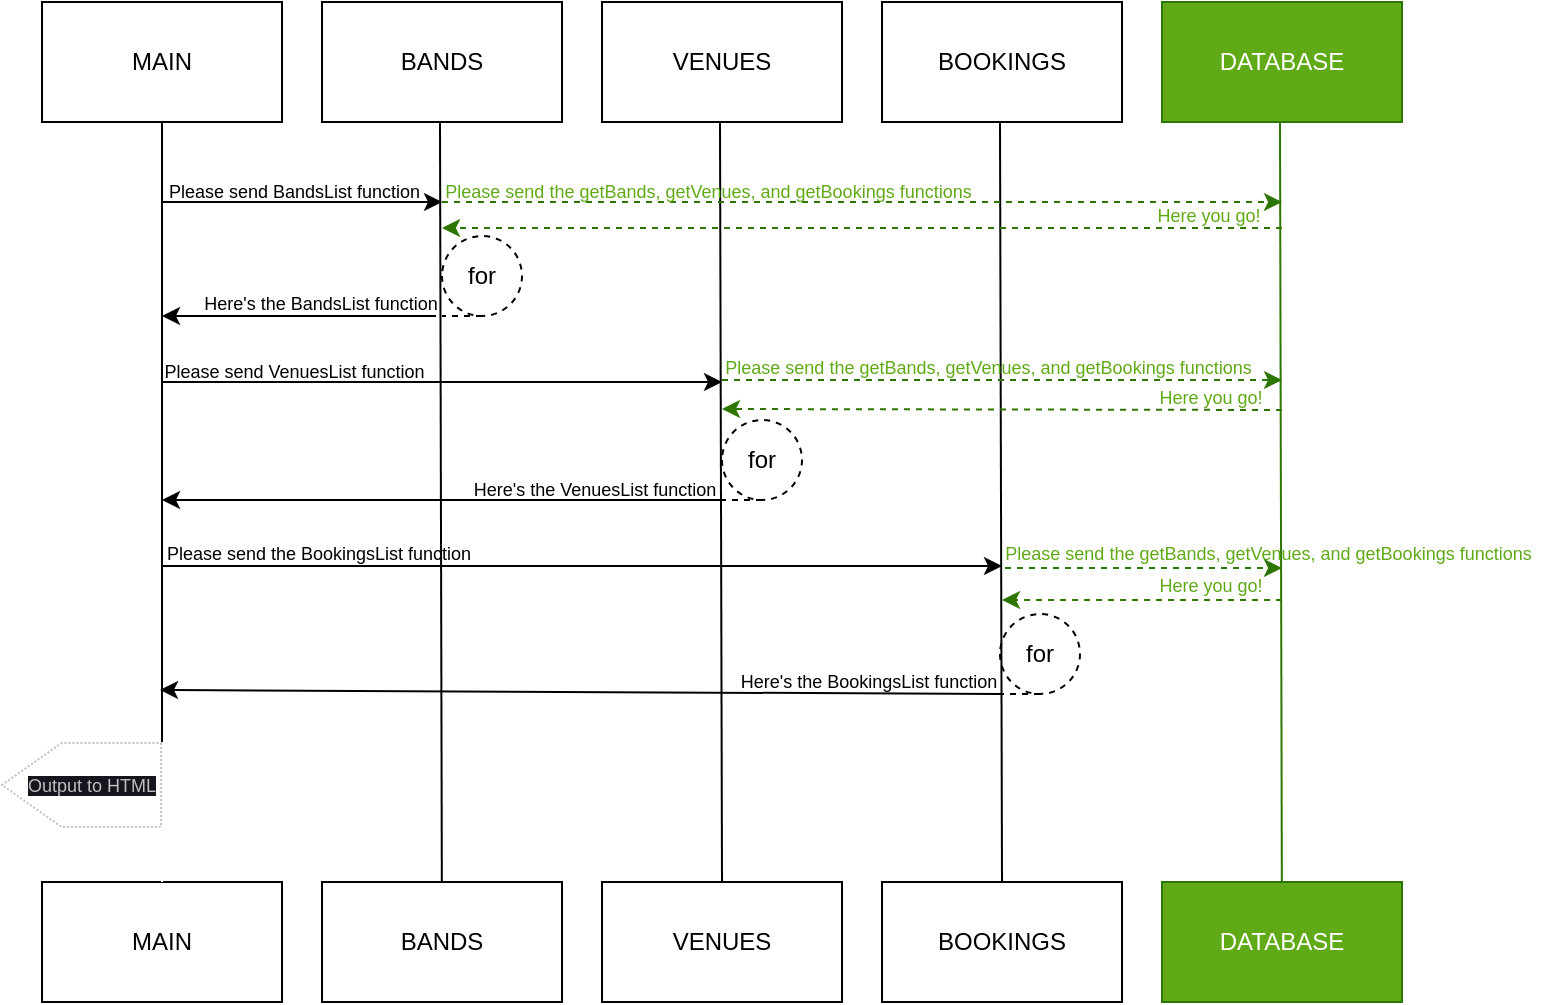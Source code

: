 <mxfile>
    <diagram id="a5XvcbdrCmP3CZcqWSbJ" name="Page-1">
        <mxGraphModel dx="1153" dy="809" grid="1" gridSize="10" guides="1" tooltips="1" connect="1" arrows="1" fold="1" page="1" pageScale="1" pageWidth="850" pageHeight="1100" math="0" shadow="0">
            <root>
                <mxCell id="0"/>
                <mxCell id="1" parent="0"/>
                <mxCell id="2" value="MAIN" style="rounded=0;whiteSpace=wrap;html=1;fontStyle=0" vertex="1" parent="1">
                    <mxGeometry x="40" y="40" width="120" height="60" as="geometry"/>
                </mxCell>
                <mxCell id="3" value="BANDS" style="rounded=0;whiteSpace=wrap;html=1;fontStyle=0" vertex="1" parent="1">
                    <mxGeometry x="180" y="40" width="120" height="60" as="geometry"/>
                </mxCell>
                <mxCell id="4" value="VENUES" style="rounded=0;whiteSpace=wrap;html=1;fontStyle=0" vertex="1" parent="1">
                    <mxGeometry x="320" y="40" width="120" height="60" as="geometry"/>
                </mxCell>
                <mxCell id="5" value="BOOKINGS" style="rounded=0;whiteSpace=wrap;html=1;fontStyle=0" vertex="1" parent="1">
                    <mxGeometry x="460" y="40" width="120" height="60" as="geometry"/>
                </mxCell>
                <mxCell id="8" value="" style="endArrow=none;html=1;entryX=0.5;entryY=1;entryDx=0;entryDy=0;fontStyle=0;exitX=1;exitY=0;exitDx=0;exitDy=0;exitPerimeter=0;" edge="1" parent="1" target="2">
                    <mxGeometry width="50" height="50" relative="1" as="geometry">
                        <mxPoint x="100" y="410" as="sourcePoint"/>
                        <mxPoint x="260" y="330" as="targetPoint"/>
                    </mxGeometry>
                </mxCell>
                <mxCell id="9" value="" style="endArrow=none;html=1;entryX=0.5;entryY=1;entryDx=0;entryDy=0;fontStyle=0" edge="1" parent="1" source="116">
                    <mxGeometry width="50" height="50" relative="1" as="geometry">
                        <mxPoint x="239" y="1070" as="sourcePoint"/>
                        <mxPoint x="239" y="100" as="targetPoint"/>
                    </mxGeometry>
                </mxCell>
                <mxCell id="10" value="" style="endArrow=none;html=1;entryX=0.5;entryY=1;entryDx=0;entryDy=0;fontStyle=0;exitX=0.5;exitY=0;exitDx=0;exitDy=0;" edge="1" parent="1" source="117">
                    <mxGeometry width="50" height="50" relative="1" as="geometry">
                        <mxPoint x="379" y="1074" as="sourcePoint"/>
                        <mxPoint x="379" y="100" as="targetPoint"/>
                    </mxGeometry>
                </mxCell>
                <mxCell id="11" value="" style="endArrow=none;html=1;entryX=0.5;entryY=1;entryDx=0;entryDy=0;fontStyle=0;exitX=0.5;exitY=0;exitDx=0;exitDy=0;" edge="1" parent="1" source="118">
                    <mxGeometry width="50" height="50" relative="1" as="geometry">
                        <mxPoint x="519" y="1074" as="sourcePoint"/>
                        <mxPoint x="519" y="100" as="targetPoint"/>
                    </mxGeometry>
                </mxCell>
                <mxCell id="12" value="" style="endArrow=none;html=1;entryX=0.5;entryY=1;entryDx=0;entryDy=0;fontStyle=0;fillColor=#60a917;strokeColor=#2D7600;" edge="1" parent="1" source="119">
                    <mxGeometry width="50" height="50" relative="1" as="geometry">
                        <mxPoint x="659" y="1074" as="sourcePoint"/>
                        <mxPoint x="659" y="100" as="targetPoint"/>
                    </mxGeometry>
                </mxCell>
                <mxCell id="20" value="" style="endArrow=classic;html=1;fontStyle=0" edge="1" parent="1">
                    <mxGeometry width="50" height="50" relative="1" as="geometry">
                        <mxPoint x="100" y="140" as="sourcePoint"/>
                        <mxPoint x="240" y="140" as="targetPoint"/>
                    </mxGeometry>
                </mxCell>
                <mxCell id="21" value="for" style="shape=tapeData;whiteSpace=wrap;html=1;perimeter=ellipsePerimeter;fillColor=none;flipH=1;fontStyle=0;dashed=1;" vertex="1" parent="1">
                    <mxGeometry x="240" y="157" width="40" height="40" as="geometry"/>
                </mxCell>
                <mxCell id="22" value="" style="endArrow=classic;html=1;fontStyle=0" edge="1" parent="1">
                    <mxGeometry width="50" height="50" relative="1" as="geometry">
                        <mxPoint x="237" y="197" as="sourcePoint"/>
                        <mxPoint x="100" y="197" as="targetPoint"/>
                    </mxGeometry>
                </mxCell>
                <mxCell id="23" value="" style="endArrow=classic;html=1;fontStyle=0" edge="1" parent="1">
                    <mxGeometry width="50" height="50" relative="1" as="geometry">
                        <mxPoint x="100" y="230" as="sourcePoint"/>
                        <mxPoint x="380" y="230" as="targetPoint"/>
                    </mxGeometry>
                </mxCell>
                <mxCell id="24" value="" style="endArrow=classic;html=1;fontStyle=0" edge="1" parent="1">
                    <mxGeometry width="50" height="50" relative="1" as="geometry">
                        <mxPoint x="380" y="289" as="sourcePoint"/>
                        <mxPoint x="100" y="289" as="targetPoint"/>
                    </mxGeometry>
                </mxCell>
                <mxCell id="25" value="" style="endArrow=classic;html=1;fontStyle=0" edge="1" parent="1">
                    <mxGeometry width="50" height="50" relative="1" as="geometry">
                        <mxPoint x="100" y="322" as="sourcePoint"/>
                        <mxPoint x="520" y="322" as="targetPoint"/>
                    </mxGeometry>
                </mxCell>
                <mxCell id="27" value="" style="endArrow=classic;html=1;fontStyle=0" edge="1" parent="1">
                    <mxGeometry width="50" height="50" relative="1" as="geometry">
                        <mxPoint x="519" y="386" as="sourcePoint"/>
                        <mxPoint x="99" y="384" as="targetPoint"/>
                    </mxGeometry>
                </mxCell>
                <mxCell id="28" value="&lt;font style=&quot;font-size: 9px;&quot;&gt;Please send BandsList function&amp;nbsp;&lt;/font&gt;" style="text;html=1;align=center;verticalAlign=middle;resizable=0;points=[];autosize=1;strokeColor=none;fillColor=none;fontStyle=0" vertex="1" parent="1">
                    <mxGeometry x="92" y="119" width="150" height="30" as="geometry"/>
                </mxCell>
                <mxCell id="29" value="&lt;font style=&quot;font-size: 9px;&quot;&gt;Here's the BandsList function&lt;/font&gt;" style="text;html=1;align=center;verticalAlign=middle;resizable=0;points=[];autosize=1;strokeColor=none;fillColor=none;fontStyle=0" vertex="1" parent="1">
                    <mxGeometry x="109" y="175" width="140" height="30" as="geometry"/>
                </mxCell>
                <mxCell id="30" value="&lt;font style=&quot;font-size: 9px;&quot;&gt;Please send VenuesList function&amp;nbsp;&lt;/font&gt;" style="text;html=1;align=center;verticalAlign=middle;resizable=0;points=[];autosize=1;strokeColor=none;fillColor=none;fontStyle=0" vertex="1" parent="1">
                    <mxGeometry x="87" y="209" width="160" height="30" as="geometry"/>
                </mxCell>
                <mxCell id="31" value="&lt;font style=&quot;font-size: 9px;&quot;&gt;Here's the VenuesList function&lt;/font&gt;" style="text;html=1;align=center;verticalAlign=middle;resizable=0;points=[];autosize=1;strokeColor=none;fillColor=none;fontStyle=0" vertex="1" parent="1">
                    <mxGeometry x="246" y="268" width="140" height="30" as="geometry"/>
                </mxCell>
                <mxCell id="32" value="Please send the BookingsList function" style="text;html=1;align=center;verticalAlign=middle;resizable=0;points=[];autosize=1;strokeColor=none;fillColor=none;fontSize=9;fontStyle=0" vertex="1" parent="1">
                    <mxGeometry x="88" y="306" width="180" height="20" as="geometry"/>
                </mxCell>
                <mxCell id="39" value="DATABASE" style="rounded=0;whiteSpace=wrap;html=1;fontStyle=0;fillColor=#60a917;fontColor=#ffffff;strokeColor=#2D7600;" vertex="1" parent="1">
                    <mxGeometry x="600" y="40" width="120" height="60" as="geometry"/>
                </mxCell>
                <mxCell id="97" value="" style="shape=offPageConnector;whiteSpace=wrap;html=1;fontSize=9;fontColor=#F0F0F0;fillColor=none;rotation=-90;flipH=1;flipV=1;dashed=1;dashPattern=1 1;strokeColor=#C2C2C2;" vertex="1" parent="1">
                    <mxGeometry x="38.75" y="391.75" width="42" height="79.5" as="geometry"/>
                </mxCell>
                <mxCell id="98" value="&lt;span style=&quot;font-family: Helvetica; font-style: normal; font-variant-ligatures: normal; font-variant-caps: normal; font-weight: 400; letter-spacing: normal; orphans: 2; text-indent: 0px; text-transform: none; widows: 2; word-spacing: 0px; -webkit-text-stroke-width: 0px; background-color: rgb(24, 20, 29); text-decoration-thickness: initial; text-decoration-style: initial; text-decoration-color: initial; float: none; font-size: 9px; display: inline !important;&quot;&gt;&lt;font style=&quot;font-size: 9px;&quot; color=&quot;#bfbfbf&quot;&gt;Output to HTML&lt;/font&gt;&lt;/span&gt;" style="text;html=1;align=left;verticalAlign=middle;resizable=0;points=[];autosize=1;strokeColor=none;fillColor=none;fontSize=9;fontColor=#F0F0F0;" vertex="1" parent="1">
                    <mxGeometry x="31" y="422" width="90" height="20" as="geometry"/>
                </mxCell>
                <mxCell id="99" value="" style="endArrow=classic;html=1;fillColor=#60a917;strokeColor=#2D7600;dashed=1;" edge="1" parent="1">
                    <mxGeometry width="50" height="50" relative="1" as="geometry">
                        <mxPoint x="240" y="140" as="sourcePoint"/>
                        <mxPoint x="660" y="140" as="targetPoint"/>
                    </mxGeometry>
                </mxCell>
                <mxCell id="100" value="&lt;font style=&quot;font-size: 9px;&quot;&gt;Please send the getBands, getVenues, and getBookings functions&amp;nbsp;&lt;/font&gt;" style="text;html=1;align=center;verticalAlign=middle;resizable=0;points=[];autosize=1;strokeColor=none;fillColor=none;fontStyle=0;fontColor=#60a917;" vertex="1" parent="1">
                    <mxGeometry x="229" y="119" width="290" height="30" as="geometry"/>
                </mxCell>
                <mxCell id="101" value="" style="endArrow=classic;html=1;fillColor=#60a917;strokeColor=#2D7600;dashed=1;" edge="1" parent="1">
                    <mxGeometry width="50" height="50" relative="1" as="geometry">
                        <mxPoint x="660" y="153" as="sourcePoint"/>
                        <mxPoint x="240" y="153" as="targetPoint"/>
                    </mxGeometry>
                </mxCell>
                <mxCell id="102" value="&lt;font style=&quot;font-size: 9px;&quot;&gt;Here you go!&lt;/font&gt;" style="text;html=1;align=center;verticalAlign=middle;resizable=0;points=[];autosize=1;strokeColor=none;fillColor=none;fontStyle=0;fontColor=#60a917;" vertex="1" parent="1">
                    <mxGeometry x="583" y="131" width="80" height="30" as="geometry"/>
                </mxCell>
                <mxCell id="103" value="" style="endArrow=classic;html=1;fillColor=#60a917;strokeColor=#2D7600;dashed=1;" edge="1" parent="1">
                    <mxGeometry width="50" height="50" relative="1" as="geometry">
                        <mxPoint x="380" y="229" as="sourcePoint"/>
                        <mxPoint x="660" y="229" as="targetPoint"/>
                    </mxGeometry>
                </mxCell>
                <mxCell id="104" value="&lt;font style=&quot;font-size: 9px;&quot;&gt;Please send the getBands, getVenues, and getBookings functions&amp;nbsp;&lt;/font&gt;" style="text;html=1;align=center;verticalAlign=middle;resizable=0;points=[];autosize=1;strokeColor=none;fillColor=none;fontStyle=0;fontColor=#60a917;" vertex="1" parent="1">
                    <mxGeometry x="369" y="207" width="290" height="30" as="geometry"/>
                </mxCell>
                <mxCell id="105" value="" style="endArrow=classic;html=1;fillColor=#60a917;strokeColor=#2D7600;dashed=1;" edge="1" parent="1">
                    <mxGeometry width="50" height="50" relative="1" as="geometry">
                        <mxPoint x="660" y="244" as="sourcePoint"/>
                        <mxPoint x="380" y="243.5" as="targetPoint"/>
                    </mxGeometry>
                </mxCell>
                <mxCell id="107" value="&lt;font style=&quot;font-size: 9px;&quot;&gt;Here you go!&lt;/font&gt;" style="text;html=1;align=center;verticalAlign=middle;resizable=0;points=[];autosize=1;strokeColor=none;fillColor=none;fontStyle=0;fontColor=#60a917;" vertex="1" parent="1">
                    <mxGeometry x="584" y="222" width="80" height="30" as="geometry"/>
                </mxCell>
                <mxCell id="108" value="for" style="shape=tapeData;whiteSpace=wrap;html=1;perimeter=ellipsePerimeter;fillColor=none;flipH=1;fontStyle=0;dashed=1;" vertex="1" parent="1">
                    <mxGeometry x="380" y="249" width="40" height="40" as="geometry"/>
                </mxCell>
                <mxCell id="109" value="&lt;font style=&quot;font-size: 9px;&quot;&gt;Please send the getBands, getVenues, and getBookings functions&amp;nbsp;&lt;/font&gt;" style="text;html=1;align=center;verticalAlign=middle;resizable=0;points=[];autosize=1;strokeColor=none;fillColor=none;fontStyle=0;fontColor=#60a917;" vertex="1" parent="1">
                    <mxGeometry x="509" y="300" width="290" height="30" as="geometry"/>
                </mxCell>
                <mxCell id="110" value="" style="endArrow=classic;html=1;fillColor=#60a917;strokeColor=#2D7600;dashed=1;" edge="1" parent="1">
                    <mxGeometry width="50" height="50" relative="1" as="geometry">
                        <mxPoint x="521.5" y="323" as="sourcePoint"/>
                        <mxPoint x="660" y="323" as="targetPoint"/>
                    </mxGeometry>
                </mxCell>
                <mxCell id="111" value="&lt;font style=&quot;font-size: 9px;&quot;&gt;Here you go!&lt;/font&gt;" style="text;html=1;align=center;verticalAlign=middle;resizable=0;points=[];autosize=1;strokeColor=none;fillColor=none;fontStyle=0;fontColor=#60a917;" vertex="1" parent="1">
                    <mxGeometry x="584" y="316" width="80" height="30" as="geometry"/>
                </mxCell>
                <mxCell id="112" value="" style="endArrow=classic;html=1;fillColor=#60a917;strokeColor=#2D7600;dashed=1;" edge="1" parent="1">
                    <mxGeometry width="50" height="50" relative="1" as="geometry">
                        <mxPoint x="660" y="339" as="sourcePoint"/>
                        <mxPoint x="520" y="339" as="targetPoint"/>
                    </mxGeometry>
                </mxCell>
                <mxCell id="113" value="for" style="shape=tapeData;whiteSpace=wrap;html=1;perimeter=ellipsePerimeter;fillColor=none;flipH=1;fontStyle=0;dashed=1;" vertex="1" parent="1">
                    <mxGeometry x="519" y="346" width="40" height="40" as="geometry"/>
                </mxCell>
                <mxCell id="114" value="&lt;font style=&quot;font-size: 9px;&quot;&gt;Here's the BookingsList function&lt;/font&gt;" style="text;html=1;align=center;verticalAlign=middle;resizable=0;points=[];autosize=1;strokeColor=none;fillColor=none;fontStyle=0" vertex="1" parent="1">
                    <mxGeometry x="378" y="364" width="150" height="30" as="geometry"/>
                </mxCell>
                <mxCell id="115" value="MAIN" style="rounded=0;whiteSpace=wrap;html=1;fontStyle=0" vertex="1" parent="1">
                    <mxGeometry x="40" y="480" width="120" height="60" as="geometry"/>
                </mxCell>
                <mxCell id="116" value="BANDS" style="rounded=0;whiteSpace=wrap;html=1;fontStyle=0" vertex="1" parent="1">
                    <mxGeometry x="180" y="480" width="120" height="60" as="geometry"/>
                </mxCell>
                <mxCell id="117" value="VENUES" style="rounded=0;whiteSpace=wrap;html=1;fontStyle=0" vertex="1" parent="1">
                    <mxGeometry x="320" y="480" width="120" height="60" as="geometry"/>
                </mxCell>
                <mxCell id="118" value="BOOKINGS" style="rounded=0;whiteSpace=wrap;html=1;fontStyle=0" vertex="1" parent="1">
                    <mxGeometry x="460" y="480" width="120" height="60" as="geometry"/>
                </mxCell>
                <mxCell id="119" value="DATABASE" style="rounded=0;whiteSpace=wrap;html=1;fontStyle=0;fillColor=#60a917;fontColor=#ffffff;strokeColor=#2D7600;" vertex="1" parent="1">
                    <mxGeometry x="600" y="480" width="120" height="60" as="geometry"/>
                </mxCell>
                <mxCell id="120" value="" style="endArrow=none;html=1;fontSize=9;fontColor=#BFBFBF;entryX=0;entryY=1;entryDx=0;entryDy=0;strokeColor=#FFFFFF;" edge="1" parent="1" source="115" target="97">
                    <mxGeometry width="50" height="50" relative="1" as="geometry">
                        <mxPoint x="530" y="590" as="sourcePoint"/>
                        <mxPoint x="580" y="540" as="targetPoint"/>
                        <Array as="points">
                            <mxPoint x="100" y="460"/>
                        </Array>
                    </mxGeometry>
                </mxCell>
            </root>
        </mxGraphModel>
    </diagram>
</mxfile>